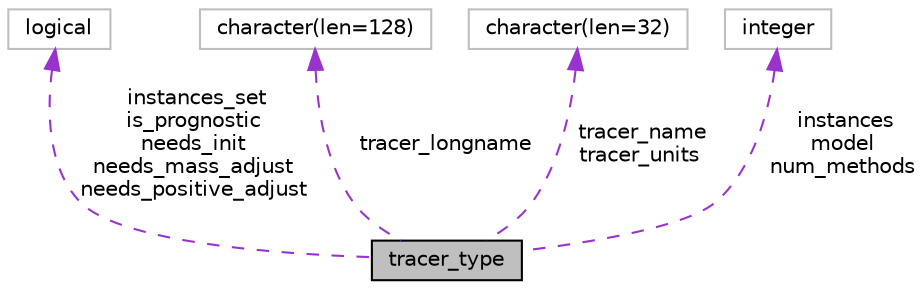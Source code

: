 digraph "tracer_type"
{
 // INTERACTIVE_SVG=YES
 // LATEX_PDF_SIZE
  edge [fontname="Helvetica",fontsize="10",labelfontname="Helvetica",labelfontsize="10"];
  node [fontname="Helvetica",fontsize="10",shape=record];
  Node1 [label="tracer_type",height=0.2,width=0.4,color="black", fillcolor="grey75", style="filled", fontcolor="black",tooltip="Private type to hold metadata for a tracer."];
  Node2 -> Node1 [dir="back",color="darkorchid3",fontsize="10",style="dashed",label=" instances_set\nis_prognostic\nneeds_init\nneeds_mass_adjust\nneeds_positive_adjust" ,fontname="Helvetica"];
  Node2 [label="logical",height=0.2,width=0.4,color="grey75", fillcolor="white", style="filled",tooltip=" "];
  Node3 -> Node1 [dir="back",color="darkorchid3",fontsize="10",style="dashed",label=" tracer_longname" ,fontname="Helvetica"];
  Node3 [label="character(len=128)",height=0.2,width=0.4,color="grey75", fillcolor="white", style="filled",tooltip=" "];
  Node4 -> Node1 [dir="back",color="darkorchid3",fontsize="10",style="dashed",label=" tracer_name\ntracer_units" ,fontname="Helvetica"];
  Node4 [label="character(len=32)",height=0.2,width=0.4,color="grey75", fillcolor="white", style="filled",tooltip=" "];
  Node5 -> Node1 [dir="back",color="darkorchid3",fontsize="10",style="dashed",label=" instances\nmodel\nnum_methods" ,fontname="Helvetica"];
  Node5 [label="integer",height=0.2,width=0.4,color="grey75", fillcolor="white", style="filled",tooltip=" "];
}
